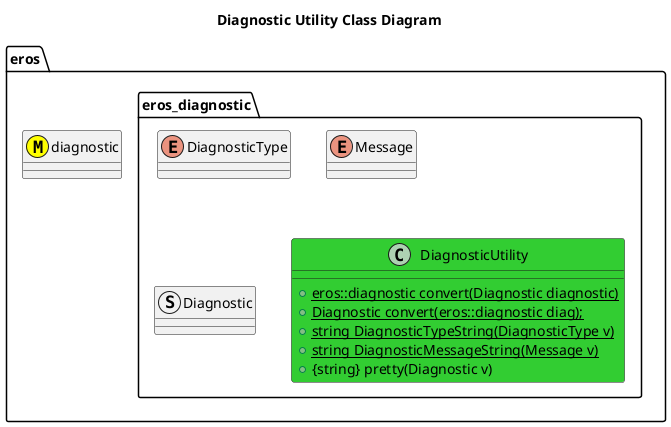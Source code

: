 @startuml
title Diagnostic Utility Class Diagram

namespace eros {
    class diagnostic <<M,#FFFF00>>
namespace eros_diagnostic {
    enum DiagnosticType
    enum Message
    struct Diagnostic
    class DiagnosticUtility #LimeGreen {
        +{static} eros::diagnostic convert(Diagnostic diagnostic)
        +{static} Diagnostic convert(eros::diagnostic diag);
        +{static} string DiagnosticTypeString(DiagnosticType v)
        +{static} string DiagnosticMessageString(Message v)
        +{string} pretty(Diagnostic v)
    }
}
}
@enduml